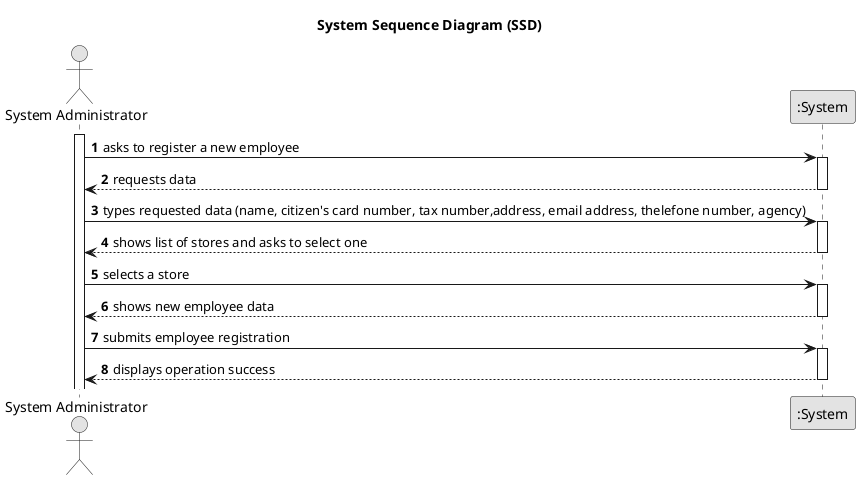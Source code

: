 @startuml
skinparam monochrome true
skinparam packageStyle rectangle
skinparam shadowing false

title System Sequence Diagram (SSD)

autonumber
actor "System Administrator" as Employee
participant ":System" as System

activate Employee

    Employee -> System : asks to register a new employee
    activate System

        System --> Employee : requests data
    deactivate System

    Employee -> System : types requested data (name, citizen's card number, tax number,address, email address, thelefone number, agency)
    activate System

        System --> Employee : shows list of stores and asks to select one
    deactivate System

    Employee -> System : selects a store
    activate System

        System --> Employee : shows new employee data
    deactivate System

    Employee -> System : submits employee registration
    activate System

        System --> Employee : displays operation success
    deactivate System


@enduml